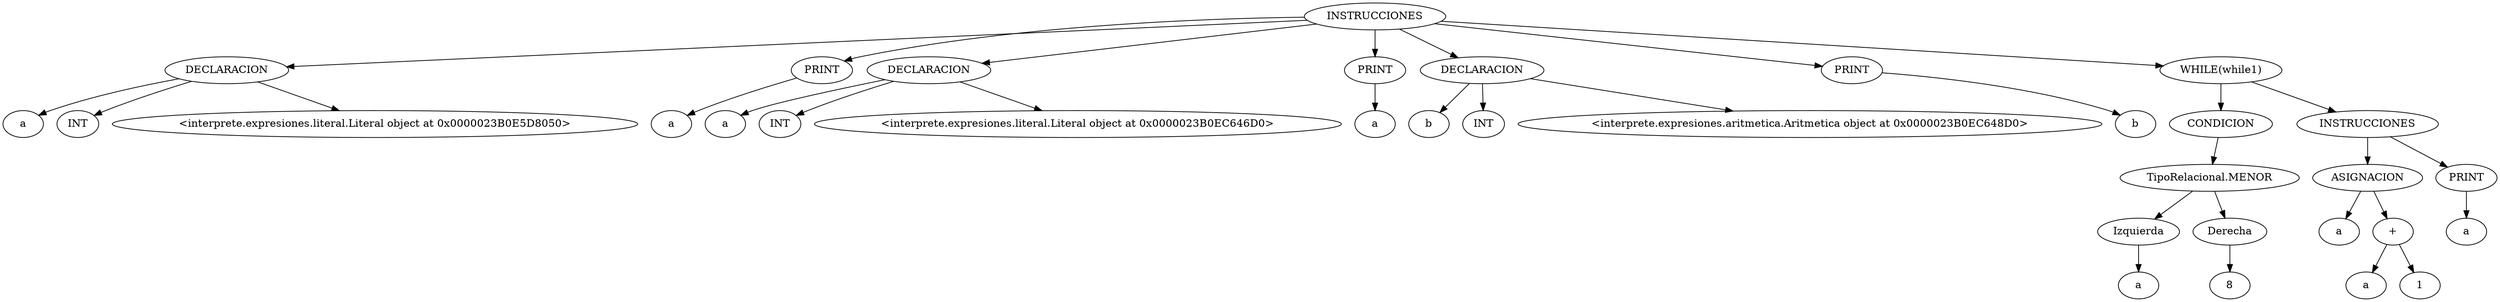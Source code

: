 digraph {
	0 [label = "INSTRUCCIONES"];
	1 [label = "DECLARACION"];
	2 [label = "a"];
	3 [label = "INT"];
	4 [label = "<interprete.expresiones.literal.Literal object at 0x0000023B0E5D8050>"];
	5 [label = "PRINT"];
	6 [label = "a"];
	7 [label = "DECLARACION"];
	8 [label = "a"];
	9 [label = "INT"];
	10 [label = "<interprete.expresiones.literal.Literal object at 0x0000023B0EC646D0>"];
	11 [label = "PRINT"];
	12 [label = "a"];
	13 [label = "DECLARACION"];
	14 [label = "b"];
	15 [label = "INT"];
	16 [label = "<interprete.expresiones.aritmetica.Aritmetica object at 0x0000023B0EC648D0>"];
	17 [label = "PRINT"];
	18 [label = "b"];
	19 [label = "WHILE(while1)"];
	20 [label = "CONDICION"];
	21 [label = "TipoRelacional.MENOR"];
	22 [label = "Izquierda"];
	23 [label = "a"];
	24 [label = "Derecha"];
	25 [label = "8"];
	26 [label = "INSTRUCCIONES"];
	27 [label = "ASIGNACION"];
	28 [label = "a"];
	29 [label = "+"];
	30 [label = "a"];
	31 [label = "1"];
	32 [label = "PRINT"];
	33 [label = "a"];
	0 -> 1;
	1 -> 2;
	1 -> 3;
	1 -> 4;
	0 -> 5;
	5 -> 6;
	0 -> 7;
	7 -> 8;
	7 -> 9;
	7 -> 10;
	0 -> 11;
	11 -> 12;
	0 -> 13;
	13 -> 14;
	13 -> 15;
	13 -> 16;
	0 -> 17;
	17 -> 18;
	0 -> 19;
	19 -> 20;
	20 -> 21;
	21 -> 22;
	22 -> 23;
	21 -> 24;
	24 -> 25;
	19 -> 26;
	26 -> 27;
	27 -> 28;
	27 -> 29;
	29 -> 30;
	29 -> 31;
	26 -> 32;
	32 -> 33;
}
